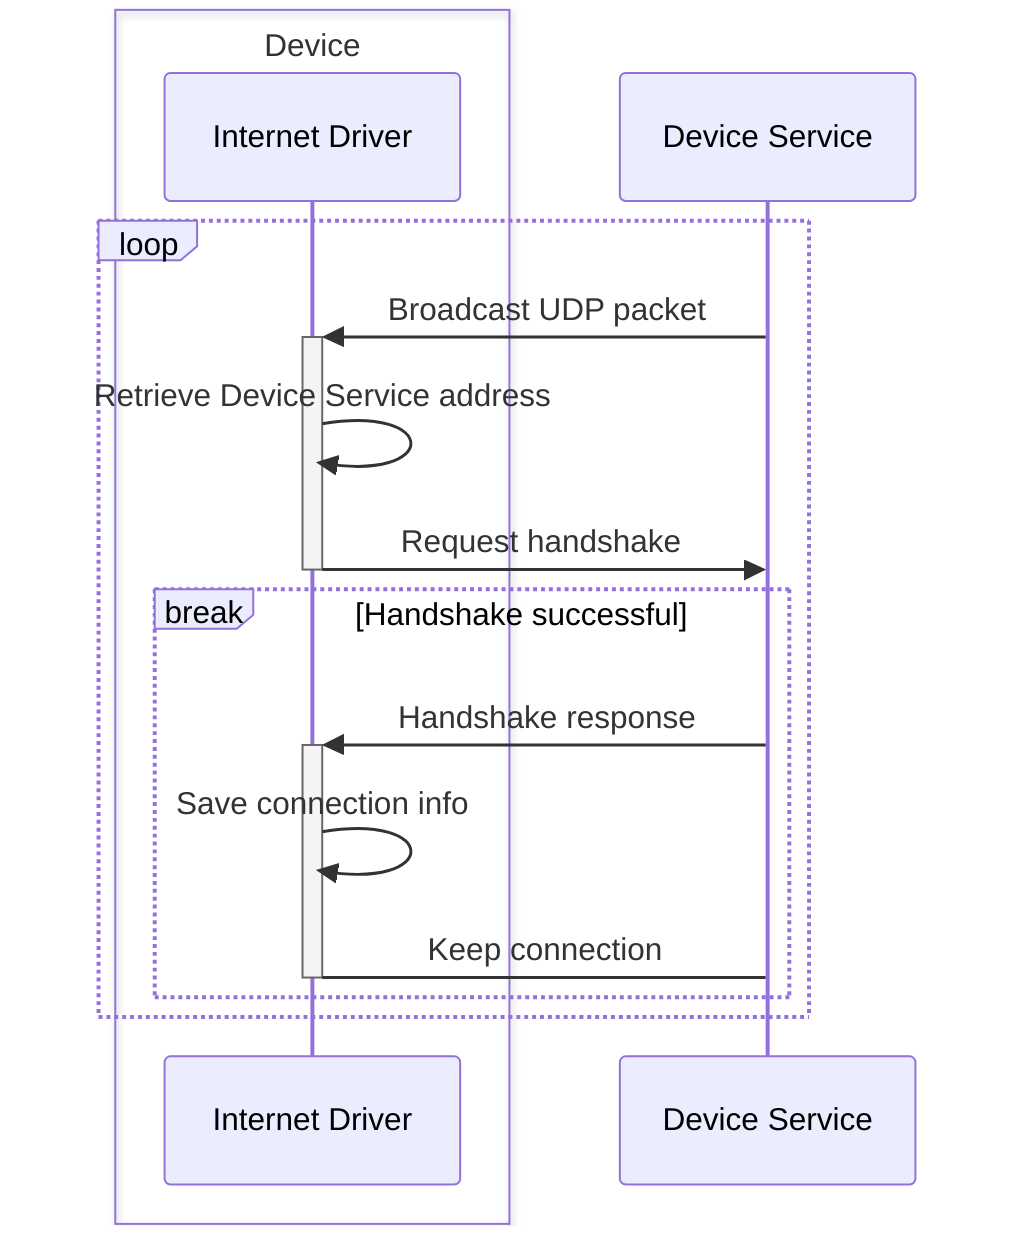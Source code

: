 sequenceDiagram
    box Device 
    participant net as Internet Driver
    end 

    participant ds as Device Service

    loop 
    ds->>+net: Broadcast UDP packet
   
    net ->> net: Retrieve Device Service address
    
  
        net ->> -ds: Request handshake

        break Handshake successful

            ds ->> +net: Handshake response

            net ->> net: Save connection info

            ds -> net: Keep connection
            deactivate net
        end

        
    end